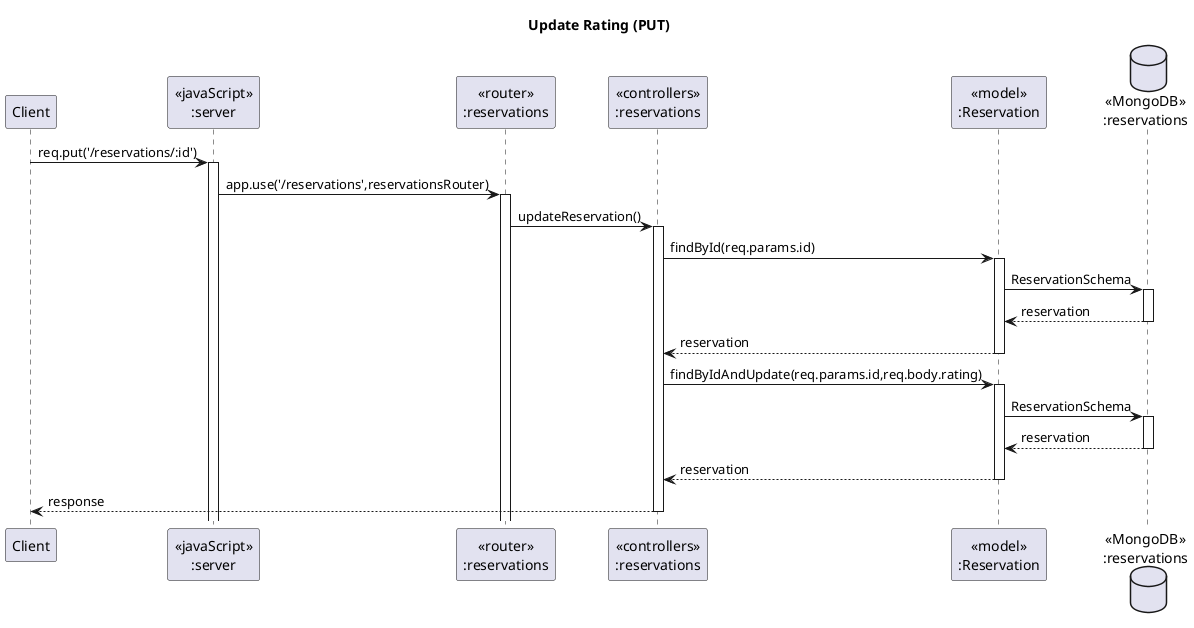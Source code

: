 @startuml Update Rating (PUT)

' header Sameple VacQ Sequence Diagram
' footer Page %page% of %lastpage%
title "Update Rating (PUT)"

participant "Client" as client
participant "<<javaScript>>\n:server" as server
participant "<<router>>\n:reservations" as reservationsRouter
participant "<<controllers>>\n:reservations" as reservationsController
participant "<<model>>\n:Reservation" as reservationModel
database "<<MongoDB>>\n:reservations" as ReservationsDatabase

client->server ++:req.put('/reservations/:id')
server->reservationsRouter ++:app.use('/reservations',reservationsRouter)
reservationsRouter->reservationsController ++:updateReservation()
reservationsController->reservationModel ++:findById(req.params.id)
reservationModel ->ReservationsDatabase ++: ReservationSchema
ReservationsDatabase --> reservationModel --: reservation
reservationModel --> reservationsController --: reservation
reservationsController -> reservationModel ++:findByIdAndUpdate(req.params.id,req.body.rating)
reservationModel ->ReservationsDatabase ++: ReservationSchema
ReservationsDatabase --> reservationModel --: reservation
reservationModel --> reservationsController --: reservation
reservationsController --> client --: response

@enduml